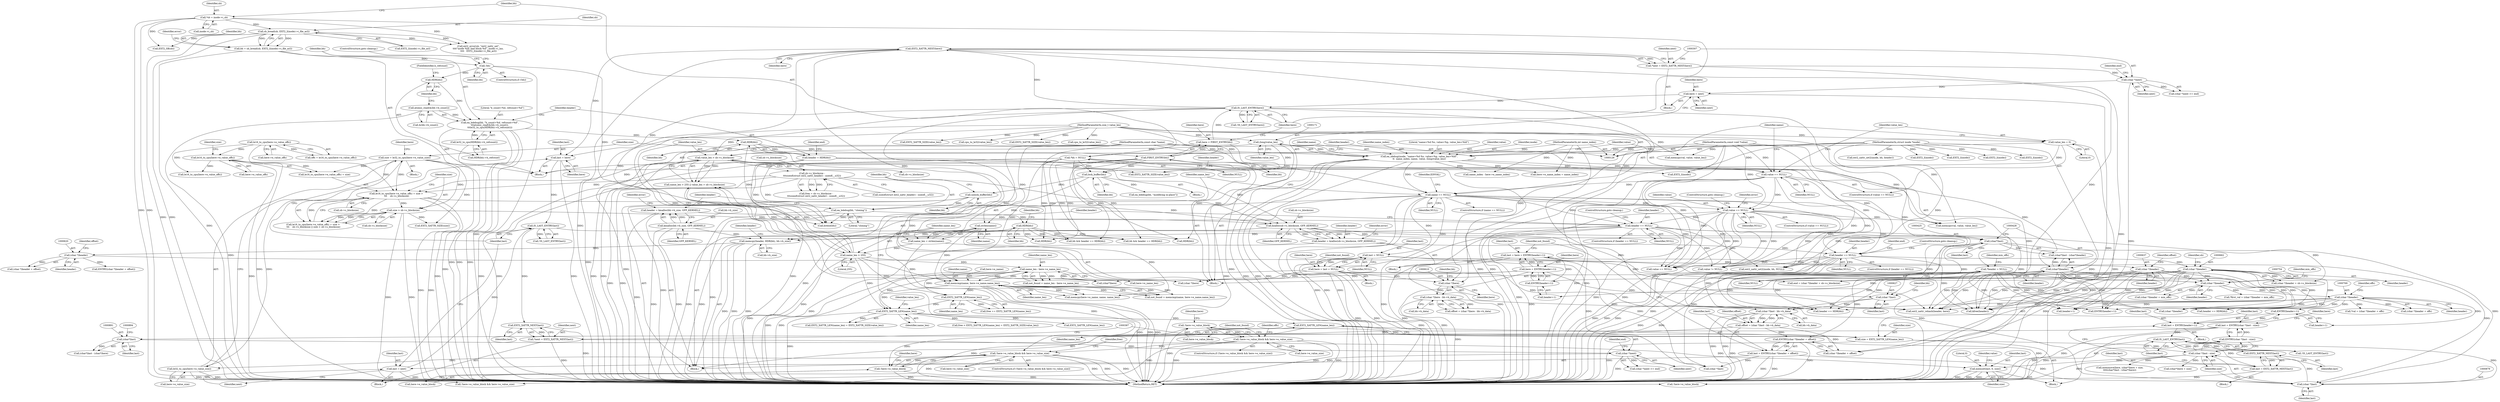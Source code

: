 digraph "0_linux_be0726d33cb8f411945884664924bed3cb8c70ee_10@pointer" {
"1000896" [label="(Call,memset(last, 0, size))"];
"1000890" [label="(Call,(char*)last)"];
"1000874" [label="(Call,last = ENTRY((char *)last - size))"];
"1000876" [label="(Call,ENTRY((char *)last - size))"];
"1000877" [label="(Call,(char *)last - size)"];
"1000878" [label="(Call,(char *)last)"];
"1000683" [label="(Call,last = here = ENTRY(header+1))"];
"1000685" [label="(Call,here = ENTRY(header+1))"];
"1000687" [label="(Call,ENTRY(header+1))"];
"1000661" [label="(Call,(char *)header)"];
"1000654" [label="(Call,header == NULL)"];
"1000642" [label="(Call,header = kzalloc(sb->s_blocksize, GFP_KERNEL))"];
"1000644" [label="(Call,kzalloc(sb->s_blocksize, GFP_KERNEL))"];
"1000436" [label="(Call,sb->s_blocksize -\n\t\t\tsizeof(struct ext2_xattr_header) - sizeof(__u32))"];
"1000196" [label="(Call,value_len > sb->s_blocksize)"];
"1000177" [label="(Call,value_len = 0)"];
"1000131" [label="(MethodParameterIn,size_t value_len)"];
"1000170" [label="(Call,(long)value_len)"];
"1000500" [label="(Call,le16_to_cpu(here->e_value_offs) + size > \n\t\t\t    sb->s_blocksize)"];
"1000502" [label="(Call,le16_to_cpu(here->e_value_offs))"];
"1000324" [label="(Call,le16_to_cpu(here->e_value_offs))"];
"1000492" [label="(Call,size = le32_to_cpu(here->e_value_size))"];
"1000494" [label="(Call,le32_to_cpu(here->e_value_size))"];
"1000482" [label="(Call,!here->e_value_block && here->e_value_size)"];
"1000483" [label="(Call,!here->e_value_block)"];
"1000313" [label="(Call,!here->e_value_block)"];
"1000312" [label="(Call,!here->e_value_block && here->e_value_size)"];
"1000510" [label="(Call,size > sb->s_blocksize)"];
"1000466" [label="(Call,value == NULL)"];
"1000174" [label="(Call,value == NULL)"];
"1000164" [label="(Call,ea_idebug(inode, \"name=%d.%s, value=%p, value_len=%ld\",\n\t\t  name_index, name, value, (long)value_len))"];
"1000127" [label="(MethodParameterIn,struct inode *inode)"];
"1000128" [label="(MethodParameterIn,int name_index)"];
"1000129" [label="(MethodParameterIn,const char *name)"];
"1000130" [label="(MethodParameterIn,const void *value)"];
"1000181" [label="(Call,name == NULL)"];
"1000833" [label="(Call,IS_LAST_ENTRY(last))"];
"1000825" [label="(Call,last = ENTRY(header+1))"];
"1000827" [label="(Call,ENTRY(header+1))"];
"1000768" [label="(Call,(char *)header)"];
"1000753" [label="(Call,(char *)header)"];
"1000636" [label="(Call,(char *)header)"];
"1000619" [label="(Call,(char *)header)"];
"1000593" [label="(Call,memcpy(header, HDR(bh), bh->b_size))"];
"1000589" [label="(Call,header == NULL)"];
"1000577" [label="(Call,header = kmalloc(bh->b_size, GFP_KERNEL))"];
"1000579" [label="(Call,kmalloc(bh->b_size, GFP_KERNEL))"];
"1000595" [label="(Call,HDR(bh))"];
"1000574" [label="(Call,ea_bdebug(bh, \"cloning\"))"];
"1000572" [label="(Call,unlock_buffer(bh))"];
"1000540" [label="(Call,lock_buffer(bh))"];
"1000141" [label="(Call,*bh = NULL)"];
"1000292" [label="(Call,FIRST_ENTRY(bh))"];
"1000247" [label="(Call,HDR(bh))"];
"1000232" [label="(Call,ea_bdebug(bh, \"b_count=%d, refcount=%d\",\n\t\t\tatomic_read(&(bh->b_count)),\n\t\t\tle32_to_cpu(HDR(bh)->h_refcount)))"];
"1000242" [label="(Call,HDR(bh))"];
"1000229" [label="(Call,!bh)"];
"1000216" [label="(Call,bh = sb_bread(sb, EXT2_I(inode)->i_file_acl))"];
"1000218" [label="(Call,sb_bread(sb, EXT2_I(inode)->i_file_acl))"];
"1000135" [label="(Call,*sb = inode->i_sb)"];
"1000235" [label="(Call,atomic_read(&(bh->b_count)))"];
"1000240" [label="(Call,le32_to_cpu(HDR(bh)->h_refcount))"];
"1000145" [label="(Call,*header = NULL)"];
"1000427" [label="(Call,(char*)header)"];
"1000245" [label="(Call,header = HDR(bh))"];
"1000860" [label="(Call,last = EXT2_XATTR_NEXT(last))"];
"1000862" [label="(Call,EXT2_XATTR_NEXT(last))"];
"1000632" [label="(Call,last = ENTRY((char *)header + offset))"];
"1000634" [label="(Call,ENTRY((char *)header + offset))"];
"1000623" [label="(Call,offset = (char *)last - bh->b_data)"];
"1000625" [label="(Call,(char *)last - bh->b_data)"];
"1000626" [label="(Call,(char *)last)"];
"1000424" [label="(Call,(char*)last)"];
"1000376" [label="(Call,IS_LAST_ENTRY(last))"];
"1000415" [label="(Call,last = next)"];
"1000386" [label="(Call,(char *)next)"];
"1000380" [label="(Call,*next = EXT2_XATTR_NEXT(last))"];
"1000382" [label="(Call,EXT2_XATTR_NEXT(last))"];
"1000371" [label="(Call,last = here)"];
"1000302" [label="(Call,EXT2_XATTR_NEXT(here))"];
"1000296" [label="(Call,IS_LAST_ENTRY(here))"];
"1000368" [label="(Call,here = next)"];
"1000306" [label="(Call,(char *)next)"];
"1000300" [label="(Call,*next = EXT2_XATTR_NEXT(here))"];
"1000290" [label="(Call,here = FIRST_ENTRY(bh))"];
"1000447" [label="(Call,last = NULL)"];
"1000608" [label="(Call,(char *)here - bh->b_data)"];
"1000609" [label="(Call,(char *)here)"];
"1000445" [label="(Call,here = last = NULL)"];
"1000870" [label="(Call,size = EXT2_XATTR_LEN(name_len))"];
"1000872" [label="(Call,EXT2_XATTR_LEN(name_len))"];
"1000532" [label="(Call,EXT2_XATTR_LEN(name_len))"];
"1000193" [label="(Call,name_len > 255)"];
"1000187" [label="(Call,name_len = strlen(name))"];
"1000189" [label="(Call,strlen(name))"];
"1000347" [label="(Call,name_len - here->e_name_len)"];
"1000357" [label="(Call,memcmp(name, here->e_name,name_len))"];
"1000522" [label="(Call,EXT2_XATTR_LEN(name_len))"];
"1000142" [label="(Identifier,bh)"];
"1000195" [label="(Literal,255)"];
"1000609" [label="(Call,(char *)here)"];
"1000217" [label="(Identifier,bh)"];
"1000369" [label="(Identifier,here)"];
"1000429" [label="(Identifier,header)"];
"1000835" [label="(Block,)"];
"1000465" [label="(ControlStructure,if (value == NULL))"];
"1000373" [label="(Identifier,here)"];
"1000562" [label="(Call,EXT2_SB(sb))"];
"1000630" [label="(Identifier,bh)"];
"1000521" [label="(Identifier,free)"];
"1000240" [label="(Call,le32_to_cpu(HDR(bh)->h_refcount))"];
"1000219" [label="(Identifier,sb)"];
"1000986" [label="(Call,HDR(bh))"];
"1000290" [label="(Call,here = FIRST_ENTRY(bh))"];
"1001007" [label="(Call,kfree(header))"];
"1000525" [label="(Identifier,error)"];
"1000883" [label="(Identifier,here)"];
"1000386" [label="(Call,(char *)next)"];
"1000992" [label="(Call,ext2_xattr_set2(inode, bh, header))"];
"1000291" [label="(Identifier,here)"];
"1000621" [label="(Identifier,header)"];
"1000613" [label="(Identifier,bh)"];
"1000949" [label="(Call,memcpy(val, value, value_len))"];
"1000532" [label="(Call,EXT2_XATTR_LEN(name_len))"];
"1000154" [label="(Identifier,min_offs)"];
"1000447" [label="(Call,last = NULL)"];
"1000579" [label="(Call,kmalloc(bh->b_size, GFP_KERNEL))"];
"1000624" [label="(Identifier,offset)"];
"1000467" [label="(Identifier,value)"];
"1000860" [label="(Call,last = EXT2_XATTR_NEXT(last))"];
"1000589" [label="(Call,header == NULL)"];
"1000523" [label="(Identifier,name_len)"];
"1000236" [label="(Call,&(bh->b_count))"];
"1000296" [label="(Call,IS_LAST_ENTRY(here))"];
"1000493" [label="(Identifier,size)"];
"1000323" [label="(Identifier,offs)"];
"1000642" [label="(Call,header = kzalloc(sb->s_blocksize, GFP_KERNEL))"];
"1000383" [label="(Identifier,last)"];
"1000358" [label="(Identifier,name)"];
"1000337" [label="(Call,name_index - here->e_name_index)"];
"1000629" [label="(Call,bh->b_data)"];
"1000756" [label="(Identifier,min_offs)"];
"1000370" [label="(Identifier,next)"];
"1000376" [label="(Call,IS_LAST_ENTRY(last))"];
"1000129" [label="(MethodParameterIn,const char *name)"];
"1000659" [label="(Identifier,end)"];
"1000706" [label="(Call,(char *)here)"];
"1000502" [label="(Call,le16_to_cpu(here->e_value_offs))"];
"1000314" [label="(Call,here->e_value_block)"];
"1000168" [label="(Identifier,name)"];
"1000917" [label="(Call,EXT2_XATTR_SIZE(value_len))"];
"1000872" [label="(Call,EXT2_XATTR_LEN(name_len))"];
"1000234" [label="(Literal,\"b_count=%d, refcount=%d\")"];
"1000577" [label="(Call,header = kmalloc(bh->b_size, GFP_KERNEL))"];
"1000325" [label="(Call,here->e_value_offs)"];
"1000503" [label="(Call,here->e_value_offs)"];
"1000233" [label="(Identifier,bh)"];
"1000192" [label="(Call,name_len > 255 || value_len > sb->s_blocksize)"];
"1000241" [label="(Call,HDR(bh)->h_refcount)"];
"1000875" [label="(Identifier,last)"];
"1000957" [label="(Call,header+1)"];
"1000436" [label="(Call,sb->s_blocksize -\n\t\t\tsizeof(struct ext2_xattr_header) - sizeof(__u32))"];
"1000445" [label="(Call,here = last = NULL)"];
"1000665" [label="(Identifier,sb)"];
"1000833" [label="(Call,IS_LAST_ENTRY(last))"];
"1000490" [label="(Block,)"];
"1000282" [label="(Call,EXT2_I(inode))"];
"1000228" [label="(ControlStructure,if (!bh))"];
"1000448" [label="(Identifier,last)"];
"1000245" [label="(Call,header = HDR(bh))"];
"1000982" [label="(Call,bh && header == HDR(bh))"];
"1000216" [label="(Call,bh = sb_bread(sb, EXT2_I(inode)->i_file_acl))"];
"1000686" [label="(Identifier,here)"];
"1000909" [label="(Call,cpu_to_le32(value_len))"];
"1000483" [label="(Call,!here->e_value_block)"];
"1000311" [label="(ControlStructure,if (!here->e_value_block && here->e_value_size))"];
"1000882" [label="(Call,memmove(here, (char*)here + size,\n\t\t\t\t(char*)last - (char*)here))"];
"1000308" [label="(Identifier,next)"];
"1000594" [label="(Identifier,header)"];
"1000608" [label="(Call,(char *)here - bh->b_data)"];
"1000212" [label="(Call,EXT2_I(inode))"];
"1000292" [label="(Call,FIRST_ENTRY(bh))"];
"1000643" [label="(Identifier,header)"];
"1000644" [label="(Call,kzalloc(sb->s_blocksize, GFP_KERNEL))"];
"1000492" [label="(Call,size = le32_to_cpu(here->e_value_size))"];
"1000133" [label="(Block,)"];
"1000511" [label="(Identifier,size)"];
"1000611" [label="(Identifier,here)"];
"1000661" [label="(Call,(char *)header)"];
"1000592" [label="(ControlStructure,goto cleanup;)"];
"1000834" [label="(Identifier,last)"];
"1000499" [label="(Call,le16_to_cpu(here->e_value_offs) + size > \n\t\t\t    sb->s_blocksize || size > sb->s_blocksize)"];
"1000956" [label="(Call,ENTRY(header+1))"];
"1000884" [label="(Call,(char*)here + size)"];
"1000218" [label="(Call,sb_bread(sb, EXT2_I(inode)->i_file_acl))"];
"1000687" [label="(Call,ENTRY(header+1))"];
"1000628" [label="(Identifier,last)"];
"1000535" [label="(Identifier,value_len)"];
"1000602" [label="(Identifier,header)"];
"1000295" [label="(Call,!IS_LAST_ENTRY(here))"];
"1000861" [label="(Identifier,last)"];
"1000482" [label="(Call,!here->e_value_block && here->e_value_size)"];
"1000375" [label="(Call,!IS_LAST_ENTRY(last))"];
"1000481" [label="(ControlStructure,if (!here->e_value_block && here->e_value_size))"];
"1000167" [label="(Identifier,name_index)"];
"1000741" [label="(Call,!here->e_value_block)"];
"1000172" [label="(Identifier,value_len)"];
"1000300" [label="(Call,*next = EXT2_XATTR_NEXT(here))"];
"1000529" [label="(Call,free < EXT2_XATTR_LEN(name_len) + EXT2_XATTR_SIZE(value_len))"];
"1000923" [label="(Call,(char *)header)"];
"1000731" [label="(Call,memcpy(here->e_name, name, name_len))"];
"1000190" [label="(Identifier,name)"];
"1000512" [label="(Call,sb->s_blocksize)"];
"1001012" [label="(Call,EXT2_I(inode))"];
"1000193" [label="(Call,name_len > 255)"];
"1000182" [label="(Identifier,name)"];
"1000832" [label="(Call,!IS_LAST_ENTRY(last))"];
"1000618" [label="(Call,(char *)header + offset)"];
"1000633" [label="(Identifier,last)"];
"1000657" [label="(ControlStructure,goto cleanup;)"];
"1000962" [label="(Call,bh && header == HDR(bh))"];
"1000768" [label="(Call,(char *)header)"];
"1000612" [label="(Call,bh->b_data)"];
"1000225" [label="(Identifier,error)"];
"1000433" [label="(Block,)"];
"1000658" [label="(Call,end = (char *)header + sb->s_blocksize)"];
"1000510" [label="(Call,size > sb->s_blocksize)"];
"1000578" [label="(Identifier,header)"];
"1000641" [label="(Block,)"];
"1000348" [label="(Identifier,name_len)"];
"1000250" [label="(Identifier,end)"];
"1000382" [label="(Call,EXT2_XATTR_NEXT(last))"];
"1000871" [label="(Identifier,size)"];
"1000130" [label="(MethodParameterIn,const void *value)"];
"1000188" [label="(Identifier,name_len)"];
"1000898" [label="(Literal,0)"];
"1000966" [label="(Call,HDR(bh))"];
"1000870" [label="(Call,size = EXT2_XATTR_LEN(name_len))"];
"1000301" [label="(Identifier,next)"];
"1000298" [label="(Block,)"];
"1000748" [label="(Block,)"];
"1000541" [label="(Identifier,bh)"];
"1000825" [label="(Call,last = ENTRY(header+1))"];
"1000145" [label="(Call,*header = NULL)"];
"1000868" [label="(Block,)"];
"1000181" [label="(Call,name == NULL)"];
"1000740" [label="(Call,!here->e_value_block && here->e_value_size)"];
"1000243" [label="(Identifier,bh)"];
"1000997" [label="(Call,brelse(bh))"];
"1000424" [label="(Call,(char*)last)"];
"1000137" [label="(Call,inode->i_sb)"];
"1000752" [label="(Call,(char *)header + min_offs)"];
"1000507" [label="(Call,sb->s_blocksize)"];
"1000703" [label="(Call,(char *)last)"];
"1000645" [label="(Call,sb->s_blocksize)"];
"1000972" [label="(Call,ext2_xattr_set2(inode, bh, NULL))"];
"1000650" [label="(Identifier,error)"];
"1000196" [label="(Call,value_len > sb->s_blocksize)"];
"1000588" [label="(ControlStructure,if (header == NULL))"];
"1000355" [label="(Call,not_found = memcmp(name, here->e_name,name_len))"];
"1000545" [label="(Identifier,header)"];
"1000378" [label="(Block,)"];
"1000313" [label="(Call,!here->e_value_block)"];
"1000684" [label="(Identifier,last)"];
"1000242" [label="(Call,HDR(bh))"];
"1000143" [label="(Identifier,NULL)"];
"1000534" [label="(Call,EXT2_XATTR_SIZE(value_len))"];
"1000540" [label="(Call,lock_buffer(bh))"];
"1000500" [label="(Call,le16_to_cpu(here->e_value_offs) + size > \n\t\t\t    sb->s_blocksize)"];
"1000136" [label="(Identifier,sb)"];
"1000771" [label="(Identifier,offs)"];
"1000862" [label="(Call,EXT2_XATTR_NEXT(last))"];
"1000573" [label="(Identifier,bh)"];
"1000765" [label="(Call,*val = (char *)header + offs)"];
"1000440" [label="(Call,sizeof(struct ext2_xattr_header) - sizeof(__u32))"];
"1000345" [label="(Call,not_found = name_len - here->e_name_len)"];
"1000767" [label="(Call,(char *)header + offs)"];
"1000293" [label="(Identifier,bh)"];
"1000656" [label="(Identifier,NULL)"];
"1000625" [label="(Call,(char *)last - bh->b_data)"];
"1000357" [label="(Call,memcmp(name, here->e_name,name_len))"];
"1000663" [label="(Identifier,header)"];
"1000770" [label="(Identifier,header)"];
"1000557" [label="(Call,ea_bdebug(bh, \"modifying in-place\"))"];
"1000186" [label="(Identifier,EINVAL)"];
"1000572" [label="(Call,unlock_buffer(bh))"];
"1000207" [label="(Call,EXT2_I(inode))"];
"1000632" [label="(Call,last = ENTRY((char *)header + offset))"];
"1000147" [label="(Identifier,NULL)"];
"1000964" [label="(Call,header == HDR(bh))"];
"1000660" [label="(Call,(char *)header + sb->s_blocksize)"];
"1000423" [label="(Call,(char*)last - (char*)header)"];
"1000800" [label="(Call,memcpy(val, value, value_len))"];
"1000368" [label="(Call,here = next)"];
"1000501" [label="(Call,le16_to_cpu(here->e_value_offs) + size)"];
"1000176" [label="(Identifier,NULL)"];
"1000617" [label="(Call,ENTRY((char *)header + offset))"];
"1000902" [label="(Identifier,value)"];
"1000466" [label="(Call,value == NULL)"];
"1000655" [label="(Identifier,header)"];
"1000187" [label="(Call,name_len = strlen(name))"];
"1000697" [label="(Call,EXT2_XATTR_LEN(name_len))"];
"1000635" [label="(Call,(char *)header + offset)"];
"1000889" [label="(Call,(char*)last - (char*)here)"];
"1000232" [label="(Call,ea_bdebug(bh, \"b_count=%d, refcount=%d\",\n\t\t\tatomic_read(&(bh->b_count)),\n\t\t\tle32_to_cpu(HDR(bh)->h_refcount)))"];
"1000880" [label="(Identifier,last)"];
"1000221" [label="(Call,EXT2_I(inode))"];
"1000597" [label="(Call,bh->b_size)"];
"1000606" [label="(Call,offset = (char *)here - bh->b_data)"];
"1000755" [label="(Identifier,header)"];
"1000359" [label="(Call,here->e_name)"];
"1000978" [label="(Call,ext2_xattr_rehash(header, here))"];
"1000585" [label="(Identifier,error)"];
"1000753" [label="(Call,(char *)header)"];
"1000372" [label="(Identifier,last)"];
"1000274" [label="(Call,ext2_error(sb, \"ext2_xattr_set\",\n\t\t\t\t\"inode %ld: bad block %d\", inode->i_ino, \n\t\t\t\t   EXT2_I(inode)->i_file_acl))"];
"1000721" [label="(Call,here->e_name_index = name_index)"];
"1000533" [label="(Identifier,name_len)"];
"1000446" [label="(Identifier,here)"];
"1000322" [label="(Call,offs = le16_to_cpu(here->e_value_offs))"];
"1000170" [label="(Call,(long)value_len)"];
"1000750" [label="(Call,*first_val = (char *)header + min_offs)"];
"1000235" [label="(Call,atomic_read(&(bh->b_count)))"];
"1000127" [label="(MethodParameterIn,struct inode *inode)"];
"1000634" [label="(Call,ENTRY((char *)header + offset))"];
"1000215" [label="(Block,)"];
"1000198" [label="(Call,sb->s_blocksize)"];
"1000876" [label="(Call,ENTRY((char *)last - size))"];
"1000231" [label="(ControlStructure,goto cleanup;)"];
"1000495" [label="(Call,here->e_value_size)"];
"1000639" [label="(Identifier,offset)"];
"1000230" [label="(Identifier,bh)"];
"1000653" [label="(ControlStructure,if (header == NULL))"];
"1000623" [label="(Call,offset = (char *)last - bh->b_data)"];
"1000347" [label="(Call,name_len - here->e_name_len)"];
"1000468" [label="(Identifier,NULL)"];
"1000469" [label="(ControlStructure,goto cleanup;)"];
"1000297" [label="(Identifier,here)"];
"1000349" [label="(Call,here->e_name_len)"];
"1000683" [label="(Call,last = here = ENTRY(header+1))"];
"1000598" [label="(Identifier,bh)"];
"1000531" [label="(Call,EXT2_XATTR_LEN(name_len) + EXT2_XATTR_SIZE(value_len))"];
"1000135" [label="(Call,*sb = inode->i_sb)"];
"1000220" [label="(Call,EXT2_I(inode)->i_file_acl)"];
"1001003" [label="(Call,header == HDR(bh))"];
"1000189" [label="(Call,strlen(name))"];
"1000175" [label="(Identifier,value)"];
"1000504" [label="(Identifier,here)"];
"1000179" [label="(Literal,0)"];
"1000166" [label="(Literal,\"name=%d.%s, value=%p, value_len=%ld\")"];
"1000685" [label="(Call,here = ENTRY(header+1))"];
"1000654" [label="(Call,header == NULL)"];
"1000178" [label="(Identifier,value_len)"];
"1000885" [label="(Call,(char*)here)"];
"1000591" [label="(Identifier,NULL)"];
"1000596" [label="(Identifier,bh)"];
"1000487" [label="(Call,here->e_value_size)"];
"1000141" [label="(Call,*bh = NULL)"];
"1000303" [label="(Identifier,here)"];
"1000247" [label="(Call,HDR(bh))"];
"1000484" [label="(Call,here->e_value_block)"];
"1000576" [label="(Literal,\"cloning\")"];
"1000626" [label="(Call,(char *)last)"];
"1000897" [label="(Identifier,last)"];
"1000570" [label="(Block,)"];
"1000878" [label="(Call,(char *)last)"];
"1000169" [label="(Identifier,value)"];
"1000873" [label="(Identifier,name_len)"];
"1000593" [label="(Call,memcpy(header, HDR(bh), bh->b_size))"];
"1000317" [label="(Call,here->e_value_size)"];
"1000377" [label="(Identifier,last)"];
"1000595" [label="(Call,HDR(bh))"];
"1000877" [label="(Call,(char *)last - size)"];
"1000177" [label="(Call,value_len = 0)"];
"1000131" [label="(MethodParameterIn,size_t value_len)"];
"1000305" [label="(Call,(char *)next >= end)"];
"1000248" [label="(Identifier,bh)"];
"1000385" [label="(Call,(char *)next >= end)"];
"1000488" [label="(Identifier,here)"];
"1000539" [label="(Block,)"];
"1000865" [label="(Call,value == NULL)"];
"1000371" [label="(Call,last = here)"];
"1000336" [label="(Identifier,not_found)"];
"1000783" [label="(Call,EXT2_XATTR_SIZE(value_len))"];
"1000451" [label="(Identifier,not_found)"];
"1000622" [label="(Identifier,offset)"];
"1000437" [label="(Call,sb->s_blocksize)"];
"1000590" [label="(Identifier,header)"];
"1000494" [label="(Call,le32_to_cpu(here->e_value_size))"];
"1000164" [label="(Call,ea_idebug(inode, \"name=%d.%s, value=%p, value_len=%ld\",\n\t\t  name_index, name, value, (long)value_len))"];
"1000619" [label="(Call,(char *)header)"];
"1000881" [label="(Identifier,size)"];
"1000165" [label="(Identifier,inode)"];
"1000827" [label="(Call,ENTRY(header+1))"];
"1000146" [label="(Identifier,header)"];
"1000826" [label="(Identifier,last)"];
"1000896" [label="(Call,memset(last, 0, size))"];
"1000863" [label="(Identifier,last)"];
"1000194" [label="(Identifier,name_len)"];
"1000692" [label="(Identifier,not_found)"];
"1000901" [label="(Call,value != NULL)"];
"1000417" [label="(Identifier,next)"];
"1000415" [label="(Call,last = next)"];
"1000688" [label="(Call,header+1)"];
"1000197" [label="(Identifier,value_len)"];
"1000128" [label="(MethodParameterIn,int name_index)"];
"1000306" [label="(Call,(char *)next)"];
"1001017" [label="(MethodReturn,RET)"];
"1000416" [label="(Identifier,last)"];
"1000362" [label="(Identifier,name_len)"];
"1000506" [label="(Identifier,size)"];
"1000520" [label="(Call,free += EXT2_XATTR_LEN(name_len))"];
"1000518" [label="(Call,EXT2_XATTR_SIZE(size))"];
"1000389" [label="(Identifier,end)"];
"1000583" [label="(Identifier,GFP_KERNEL)"];
"1000892" [label="(Identifier,last)"];
"1000427" [label="(Call,(char*)header)"];
"1000575" [label="(Identifier,bh)"];
"1000636" [label="(Call,(char *)header)"];
"1000180" [label="(ControlStructure,if (name == NULL))"];
"1000244" [label="(FieldIdentifier,h_refcount)"];
"1000449" [label="(Identifier,NULL)"];
"1000173" [label="(ControlStructure,if (value == NULL))"];
"1000890" [label="(Call,(char*)last)"];
"1000381" [label="(Identifier,next)"];
"1000580" [label="(Call,bh->b_size)"];
"1000574" [label="(Call,ea_bdebug(bh, \"cloning\"))"];
"1000828" [label="(Call,header+1)"];
"1000312" [label="(Call,!here->e_value_block && here->e_value_size)"];
"1000434" [label="(Call,free = sb->s_blocksize -\n\t\t\tsizeof(struct ext2_xattr_header) - sizeof(__u32))"];
"1000246" [label="(Identifier,header)"];
"1000309" [label="(Identifier,end)"];
"1000380" [label="(Call,*next = EXT2_XATTR_NEXT(last))"];
"1000318" [label="(Identifier,here)"];
"1000638" [label="(Identifier,header)"];
"1000229" [label="(Call,!bh)"];
"1000426" [label="(Identifier,last)"];
"1000302" [label="(Call,EXT2_XATTR_NEXT(here))"];
"1000874" [label="(Call,last = ENTRY((char *)last - size))"];
"1000174" [label="(Call,value == NULL)"];
"1000522" [label="(Call,EXT2_XATTR_LEN(name_len))"];
"1000324" [label="(Call,le16_to_cpu(here->e_value_offs))"];
"1000388" [label="(Identifier,next)"];
"1000790" [label="(Call,cpu_to_le32(value_len))"];
"1000760" [label="(Call,le16_to_cpu(here->e_value_offs))"];
"1000648" [label="(Identifier,GFP_KERNEL)"];
"1000899" [label="(Identifier,size)"];
"1000183" [label="(Identifier,NULL)"];
"1000896" -> "1000868"  [label="AST: "];
"1000896" -> "1000899"  [label="CFG: "];
"1000897" -> "1000896"  [label="AST: "];
"1000898" -> "1000896"  [label="AST: "];
"1000899" -> "1000896"  [label="AST: "];
"1000902" -> "1000896"  [label="CFG: "];
"1000896" -> "1001017"  [label="DDG: "];
"1000896" -> "1001017"  [label="DDG: "];
"1000896" -> "1001017"  [label="DDG: "];
"1000890" -> "1000896"  [label="DDG: "];
"1000877" -> "1000896"  [label="DDG: "];
"1000890" -> "1000889"  [label="AST: "];
"1000890" -> "1000892"  [label="CFG: "];
"1000891" -> "1000890"  [label="AST: "];
"1000892" -> "1000890"  [label="AST: "];
"1000894" -> "1000890"  [label="CFG: "];
"1000890" -> "1000889"  [label="DDG: "];
"1000874" -> "1000890"  [label="DDG: "];
"1000874" -> "1000868"  [label="AST: "];
"1000874" -> "1000876"  [label="CFG: "];
"1000875" -> "1000874"  [label="AST: "];
"1000876" -> "1000874"  [label="AST: "];
"1000883" -> "1000874"  [label="CFG: "];
"1000874" -> "1001017"  [label="DDG: "];
"1000876" -> "1000874"  [label="DDG: "];
"1000876" -> "1000877"  [label="CFG: "];
"1000877" -> "1000876"  [label="AST: "];
"1000876" -> "1001017"  [label="DDG: "];
"1000877" -> "1000876"  [label="DDG: "];
"1000877" -> "1000876"  [label="DDG: "];
"1000877" -> "1000881"  [label="CFG: "];
"1000878" -> "1000877"  [label="AST: "];
"1000881" -> "1000877"  [label="AST: "];
"1000877" -> "1001017"  [label="DDG: "];
"1000878" -> "1000877"  [label="DDG: "];
"1000870" -> "1000877"  [label="DDG: "];
"1000877" -> "1000882"  [label="DDG: "];
"1000877" -> "1000884"  [label="DDG: "];
"1000878" -> "1000880"  [label="CFG: "];
"1000879" -> "1000878"  [label="AST: "];
"1000880" -> "1000878"  [label="AST: "];
"1000881" -> "1000878"  [label="CFG: "];
"1000683" -> "1000878"  [label="DDG: "];
"1000833" -> "1000878"  [label="DDG: "];
"1000632" -> "1000878"  [label="DDG: "];
"1000424" -> "1000878"  [label="DDG: "];
"1000447" -> "1000878"  [label="DDG: "];
"1000683" -> "1000641"  [label="AST: "];
"1000683" -> "1000685"  [label="CFG: "];
"1000684" -> "1000683"  [label="AST: "];
"1000685" -> "1000683"  [label="AST: "];
"1000692" -> "1000683"  [label="CFG: "];
"1000683" -> "1001017"  [label="DDG: "];
"1000685" -> "1000683"  [label="DDG: "];
"1000687" -> "1000683"  [label="DDG: "];
"1000683" -> "1000703"  [label="DDG: "];
"1000685" -> "1000687"  [label="CFG: "];
"1000686" -> "1000685"  [label="AST: "];
"1000687" -> "1000685"  [label="AST: "];
"1000685" -> "1001017"  [label="DDG: "];
"1000687" -> "1000685"  [label="DDG: "];
"1000685" -> "1000706"  [label="DDG: "];
"1000685" -> "1000885"  [label="DDG: "];
"1000685" -> "1000978"  [label="DDG: "];
"1000687" -> "1000688"  [label="CFG: "];
"1000688" -> "1000687"  [label="AST: "];
"1000661" -> "1000687"  [label="DDG: "];
"1000661" -> "1000660"  [label="AST: "];
"1000661" -> "1000663"  [label="CFG: "];
"1000662" -> "1000661"  [label="AST: "];
"1000663" -> "1000661"  [label="AST: "];
"1000665" -> "1000661"  [label="CFG: "];
"1000661" -> "1000658"  [label="DDG: "];
"1000661" -> "1000660"  [label="DDG: "];
"1000654" -> "1000661"  [label="DDG: "];
"1000661" -> "1000688"  [label="DDG: "];
"1000661" -> "1000753"  [label="DDG: "];
"1000661" -> "1000923"  [label="DDG: "];
"1000661" -> "1000956"  [label="DDG: "];
"1000661" -> "1000957"  [label="DDG: "];
"1000661" -> "1000964"  [label="DDG: "];
"1000661" -> "1000978"  [label="DDG: "];
"1000661" -> "1001003"  [label="DDG: "];
"1000661" -> "1001007"  [label="DDG: "];
"1000654" -> "1000653"  [label="AST: "];
"1000654" -> "1000656"  [label="CFG: "];
"1000655" -> "1000654"  [label="AST: "];
"1000656" -> "1000654"  [label="AST: "];
"1000657" -> "1000654"  [label="CFG: "];
"1000659" -> "1000654"  [label="CFG: "];
"1000654" -> "1001017"  [label="DDG: "];
"1000654" -> "1001017"  [label="DDG: "];
"1000654" -> "1001017"  [label="DDG: "];
"1000642" -> "1000654"  [label="DDG: "];
"1000466" -> "1000654"  [label="DDG: "];
"1000181" -> "1000654"  [label="DDG: "];
"1000654" -> "1000865"  [label="DDG: "];
"1000654" -> "1000901"  [label="DDG: "];
"1000654" -> "1000972"  [label="DDG: "];
"1000654" -> "1001003"  [label="DDG: "];
"1000654" -> "1001007"  [label="DDG: "];
"1000642" -> "1000641"  [label="AST: "];
"1000642" -> "1000644"  [label="CFG: "];
"1000643" -> "1000642"  [label="AST: "];
"1000644" -> "1000642"  [label="AST: "];
"1000650" -> "1000642"  [label="CFG: "];
"1000642" -> "1001017"  [label="DDG: "];
"1000644" -> "1000642"  [label="DDG: "];
"1000644" -> "1000642"  [label="DDG: "];
"1000644" -> "1000648"  [label="CFG: "];
"1000645" -> "1000644"  [label="AST: "];
"1000648" -> "1000644"  [label="AST: "];
"1000644" -> "1001017"  [label="DDG: "];
"1000644" -> "1001017"  [label="DDG: "];
"1000436" -> "1000644"  [label="DDG: "];
"1000500" -> "1000644"  [label="DDG: "];
"1000510" -> "1000644"  [label="DDG: "];
"1000196" -> "1000644"  [label="DDG: "];
"1000644" -> "1000658"  [label="DDG: "];
"1000644" -> "1000660"  [label="DDG: "];
"1000436" -> "1000434"  [label="AST: "];
"1000436" -> "1000440"  [label="CFG: "];
"1000437" -> "1000436"  [label="AST: "];
"1000440" -> "1000436"  [label="AST: "];
"1000434" -> "1000436"  [label="CFG: "];
"1000436" -> "1001017"  [label="DDG: "];
"1000436" -> "1001017"  [label="DDG: "];
"1000436" -> "1000434"  [label="DDG: "];
"1000436" -> "1000434"  [label="DDG: "];
"1000196" -> "1000436"  [label="DDG: "];
"1000436" -> "1000500"  [label="DDG: "];
"1000196" -> "1000192"  [label="AST: "];
"1000196" -> "1000198"  [label="CFG: "];
"1000197" -> "1000196"  [label="AST: "];
"1000198" -> "1000196"  [label="AST: "];
"1000192" -> "1000196"  [label="CFG: "];
"1000196" -> "1001017"  [label="DDG: "];
"1000196" -> "1001017"  [label="DDG: "];
"1000196" -> "1000192"  [label="DDG: "];
"1000196" -> "1000192"  [label="DDG: "];
"1000177" -> "1000196"  [label="DDG: "];
"1000170" -> "1000196"  [label="DDG: "];
"1000131" -> "1000196"  [label="DDG: "];
"1000196" -> "1000500"  [label="DDG: "];
"1000196" -> "1000534"  [label="DDG: "];
"1000177" -> "1000173"  [label="AST: "];
"1000177" -> "1000179"  [label="CFG: "];
"1000178" -> "1000177"  [label="AST: "];
"1000179" -> "1000177"  [label="AST: "];
"1000182" -> "1000177"  [label="CFG: "];
"1000177" -> "1001017"  [label="DDG: "];
"1000131" -> "1000177"  [label="DDG: "];
"1000177" -> "1000534"  [label="DDG: "];
"1000131" -> "1000126"  [label="AST: "];
"1000131" -> "1001017"  [label="DDG: "];
"1000131" -> "1000170"  [label="DDG: "];
"1000131" -> "1000534"  [label="DDG: "];
"1000131" -> "1000783"  [label="DDG: "];
"1000131" -> "1000790"  [label="DDG: "];
"1000131" -> "1000800"  [label="DDG: "];
"1000131" -> "1000909"  [label="DDG: "];
"1000131" -> "1000917"  [label="DDG: "];
"1000131" -> "1000949"  [label="DDG: "];
"1000170" -> "1000164"  [label="AST: "];
"1000170" -> "1000172"  [label="CFG: "];
"1000171" -> "1000170"  [label="AST: "];
"1000172" -> "1000170"  [label="AST: "];
"1000164" -> "1000170"  [label="CFG: "];
"1000170" -> "1001017"  [label="DDG: "];
"1000170" -> "1000164"  [label="DDG: "];
"1000170" -> "1000534"  [label="DDG: "];
"1000500" -> "1000499"  [label="AST: "];
"1000500" -> "1000507"  [label="CFG: "];
"1000501" -> "1000500"  [label="AST: "];
"1000507" -> "1000500"  [label="AST: "];
"1000511" -> "1000500"  [label="CFG: "];
"1000499" -> "1000500"  [label="CFG: "];
"1000500" -> "1001017"  [label="DDG: "];
"1000500" -> "1001017"  [label="DDG: "];
"1000500" -> "1000499"  [label="DDG: "];
"1000500" -> "1000499"  [label="DDG: "];
"1000502" -> "1000500"  [label="DDG: "];
"1000492" -> "1000500"  [label="DDG: "];
"1000500" -> "1000510"  [label="DDG: "];
"1000502" -> "1000501"  [label="AST: "];
"1000502" -> "1000503"  [label="CFG: "];
"1000503" -> "1000502"  [label="AST: "];
"1000506" -> "1000502"  [label="CFG: "];
"1000502" -> "1001017"  [label="DDG: "];
"1000502" -> "1000501"  [label="DDG: "];
"1000324" -> "1000502"  [label="DDG: "];
"1000502" -> "1000760"  [label="DDG: "];
"1000324" -> "1000322"  [label="AST: "];
"1000324" -> "1000325"  [label="CFG: "];
"1000325" -> "1000324"  [label="AST: "];
"1000322" -> "1000324"  [label="CFG: "];
"1000324" -> "1001017"  [label="DDG: "];
"1000324" -> "1000322"  [label="DDG: "];
"1000324" -> "1000760"  [label="DDG: "];
"1000492" -> "1000490"  [label="AST: "];
"1000492" -> "1000494"  [label="CFG: "];
"1000493" -> "1000492"  [label="AST: "];
"1000494" -> "1000492"  [label="AST: "];
"1000504" -> "1000492"  [label="CFG: "];
"1000492" -> "1001017"  [label="DDG: "];
"1000494" -> "1000492"  [label="DDG: "];
"1000492" -> "1000501"  [label="DDG: "];
"1000492" -> "1000510"  [label="DDG: "];
"1000492" -> "1000518"  [label="DDG: "];
"1000494" -> "1000495"  [label="CFG: "];
"1000495" -> "1000494"  [label="AST: "];
"1000494" -> "1001017"  [label="DDG: "];
"1000482" -> "1000494"  [label="DDG: "];
"1000494" -> "1000740"  [label="DDG: "];
"1000482" -> "1000481"  [label="AST: "];
"1000482" -> "1000483"  [label="CFG: "];
"1000482" -> "1000487"  [label="CFG: "];
"1000483" -> "1000482"  [label="AST: "];
"1000487" -> "1000482"  [label="AST: "];
"1000493" -> "1000482"  [label="CFG: "];
"1000521" -> "1000482"  [label="CFG: "];
"1000482" -> "1001017"  [label="DDG: "];
"1000482" -> "1001017"  [label="DDG: "];
"1000482" -> "1001017"  [label="DDG: "];
"1000483" -> "1000482"  [label="DDG: "];
"1000312" -> "1000482"  [label="DDG: "];
"1000482" -> "1000740"  [label="DDG: "];
"1000483" -> "1000484"  [label="CFG: "];
"1000484" -> "1000483"  [label="AST: "];
"1000488" -> "1000483"  [label="CFG: "];
"1000483" -> "1001017"  [label="DDG: "];
"1000313" -> "1000483"  [label="DDG: "];
"1000483" -> "1000741"  [label="DDG: "];
"1000313" -> "1000312"  [label="AST: "];
"1000313" -> "1000314"  [label="CFG: "];
"1000314" -> "1000313"  [label="AST: "];
"1000318" -> "1000313"  [label="CFG: "];
"1000312" -> "1000313"  [label="CFG: "];
"1000313" -> "1001017"  [label="DDG: "];
"1000313" -> "1000312"  [label="DDG: "];
"1000313" -> "1000741"  [label="DDG: "];
"1000312" -> "1000311"  [label="AST: "];
"1000312" -> "1000317"  [label="CFG: "];
"1000317" -> "1000312"  [label="AST: "];
"1000323" -> "1000312"  [label="CFG: "];
"1000336" -> "1000312"  [label="CFG: "];
"1000312" -> "1001017"  [label="DDG: "];
"1000312" -> "1001017"  [label="DDG: "];
"1000312" -> "1001017"  [label="DDG: "];
"1000312" -> "1000740"  [label="DDG: "];
"1000510" -> "1000499"  [label="AST: "];
"1000510" -> "1000512"  [label="CFG: "];
"1000511" -> "1000510"  [label="AST: "];
"1000512" -> "1000510"  [label="AST: "];
"1000499" -> "1000510"  [label="CFG: "];
"1000510" -> "1001017"  [label="DDG: "];
"1000510" -> "1001017"  [label="DDG: "];
"1000510" -> "1000499"  [label="DDG: "];
"1000510" -> "1000499"  [label="DDG: "];
"1000510" -> "1000518"  [label="DDG: "];
"1000466" -> "1000465"  [label="AST: "];
"1000466" -> "1000468"  [label="CFG: "];
"1000467" -> "1000466"  [label="AST: "];
"1000468" -> "1000466"  [label="AST: "];
"1000469" -> "1000466"  [label="CFG: "];
"1000525" -> "1000466"  [label="CFG: "];
"1000466" -> "1001017"  [label="DDG: "];
"1000466" -> "1001017"  [label="DDG: "];
"1000466" -> "1001017"  [label="DDG: "];
"1000174" -> "1000466"  [label="DDG: "];
"1000130" -> "1000466"  [label="DDG: "];
"1000181" -> "1000466"  [label="DDG: "];
"1000466" -> "1000589"  [label="DDG: "];
"1000466" -> "1000800"  [label="DDG: "];
"1000466" -> "1000865"  [label="DDG: "];
"1000466" -> "1000865"  [label="DDG: "];
"1000466" -> "1000901"  [label="DDG: "];
"1000466" -> "1000901"  [label="DDG: "];
"1000466" -> "1000972"  [label="DDG: "];
"1000174" -> "1000173"  [label="AST: "];
"1000174" -> "1000176"  [label="CFG: "];
"1000175" -> "1000174"  [label="AST: "];
"1000176" -> "1000174"  [label="AST: "];
"1000178" -> "1000174"  [label="CFG: "];
"1000182" -> "1000174"  [label="CFG: "];
"1000174" -> "1001017"  [label="DDG: "];
"1000174" -> "1001017"  [label="DDG: "];
"1000164" -> "1000174"  [label="DDG: "];
"1000130" -> "1000174"  [label="DDG: "];
"1000174" -> "1000181"  [label="DDG: "];
"1000174" -> "1000800"  [label="DDG: "];
"1000174" -> "1000865"  [label="DDG: "];
"1000174" -> "1000901"  [label="DDG: "];
"1000164" -> "1000133"  [label="AST: "];
"1000165" -> "1000164"  [label="AST: "];
"1000166" -> "1000164"  [label="AST: "];
"1000167" -> "1000164"  [label="AST: "];
"1000168" -> "1000164"  [label="AST: "];
"1000169" -> "1000164"  [label="AST: "];
"1000175" -> "1000164"  [label="CFG: "];
"1000164" -> "1001017"  [label="DDG: "];
"1000164" -> "1001017"  [label="DDG: "];
"1000164" -> "1001017"  [label="DDG: "];
"1000164" -> "1001017"  [label="DDG: "];
"1000127" -> "1000164"  [label="DDG: "];
"1000128" -> "1000164"  [label="DDG: "];
"1000129" -> "1000164"  [label="DDG: "];
"1000130" -> "1000164"  [label="DDG: "];
"1000164" -> "1000181"  [label="DDG: "];
"1000164" -> "1000207"  [label="DDG: "];
"1000164" -> "1000337"  [label="DDG: "];
"1000164" -> "1000721"  [label="DDG: "];
"1000127" -> "1000126"  [label="AST: "];
"1000127" -> "1001017"  [label="DDG: "];
"1000127" -> "1000207"  [label="DDG: "];
"1000127" -> "1000212"  [label="DDG: "];
"1000127" -> "1000221"  [label="DDG: "];
"1000127" -> "1000282"  [label="DDG: "];
"1000127" -> "1000972"  [label="DDG: "];
"1000127" -> "1000992"  [label="DDG: "];
"1000127" -> "1001012"  [label="DDG: "];
"1000128" -> "1000126"  [label="AST: "];
"1000128" -> "1001017"  [label="DDG: "];
"1000128" -> "1000337"  [label="DDG: "];
"1000128" -> "1000721"  [label="DDG: "];
"1000129" -> "1000126"  [label="AST: "];
"1000129" -> "1001017"  [label="DDG: "];
"1000129" -> "1000181"  [label="DDG: "];
"1000129" -> "1000189"  [label="DDG: "];
"1000129" -> "1000357"  [label="DDG: "];
"1000129" -> "1000731"  [label="DDG: "];
"1000130" -> "1000126"  [label="AST: "];
"1000130" -> "1001017"  [label="DDG: "];
"1000130" -> "1000800"  [label="DDG: "];
"1000130" -> "1000865"  [label="DDG: "];
"1000130" -> "1000901"  [label="DDG: "];
"1000130" -> "1000949"  [label="DDG: "];
"1000181" -> "1000180"  [label="AST: "];
"1000181" -> "1000183"  [label="CFG: "];
"1000182" -> "1000181"  [label="AST: "];
"1000183" -> "1000181"  [label="AST: "];
"1000186" -> "1000181"  [label="CFG: "];
"1000188" -> "1000181"  [label="CFG: "];
"1000181" -> "1001017"  [label="DDG: "];
"1000181" -> "1001017"  [label="DDG: "];
"1000181" -> "1001017"  [label="DDG: "];
"1000181" -> "1000189"  [label="DDG: "];
"1000181" -> "1000445"  [label="DDG: "];
"1000181" -> "1000447"  [label="DDG: "];
"1000181" -> "1000589"  [label="DDG: "];
"1000181" -> "1000865"  [label="DDG: "];
"1000181" -> "1000901"  [label="DDG: "];
"1000181" -> "1000972"  [label="DDG: "];
"1000833" -> "1000832"  [label="AST: "];
"1000833" -> "1000834"  [label="CFG: "];
"1000834" -> "1000833"  [label="AST: "];
"1000832" -> "1000833"  [label="CFG: "];
"1000833" -> "1001017"  [label="DDG: "];
"1000833" -> "1000832"  [label="DDG: "];
"1000825" -> "1000833"  [label="DDG: "];
"1000860" -> "1000833"  [label="DDG: "];
"1000833" -> "1000862"  [label="DDG: "];
"1000825" -> "1000748"  [label="AST: "];
"1000825" -> "1000827"  [label="CFG: "];
"1000826" -> "1000825"  [label="AST: "];
"1000827" -> "1000825"  [label="AST: "];
"1000834" -> "1000825"  [label="CFG: "];
"1000827" -> "1000825"  [label="DDG: "];
"1000827" -> "1000828"  [label="CFG: "];
"1000828" -> "1000827"  [label="AST: "];
"1000768" -> "1000827"  [label="DDG: "];
"1000768" -> "1000767"  [label="AST: "];
"1000768" -> "1000770"  [label="CFG: "];
"1000769" -> "1000768"  [label="AST: "];
"1000770" -> "1000768"  [label="AST: "];
"1000771" -> "1000768"  [label="CFG: "];
"1000768" -> "1000765"  [label="DDG: "];
"1000768" -> "1000767"  [label="DDG: "];
"1000753" -> "1000768"  [label="DDG: "];
"1000768" -> "1000828"  [label="DDG: "];
"1000768" -> "1000923"  [label="DDG: "];
"1000768" -> "1000956"  [label="DDG: "];
"1000768" -> "1000957"  [label="DDG: "];
"1000768" -> "1000964"  [label="DDG: "];
"1000768" -> "1000978"  [label="DDG: "];
"1000768" -> "1001003"  [label="DDG: "];
"1000768" -> "1001007"  [label="DDG: "];
"1000753" -> "1000752"  [label="AST: "];
"1000753" -> "1000755"  [label="CFG: "];
"1000754" -> "1000753"  [label="AST: "];
"1000755" -> "1000753"  [label="AST: "];
"1000756" -> "1000753"  [label="CFG: "];
"1000753" -> "1000750"  [label="DDG: "];
"1000753" -> "1000752"  [label="DDG: "];
"1000636" -> "1000753"  [label="DDG: "];
"1000145" -> "1000753"  [label="DDG: "];
"1000427" -> "1000753"  [label="DDG: "];
"1000636" -> "1000635"  [label="AST: "];
"1000636" -> "1000638"  [label="CFG: "];
"1000637" -> "1000636"  [label="AST: "];
"1000638" -> "1000636"  [label="AST: "];
"1000639" -> "1000636"  [label="CFG: "];
"1000636" -> "1000634"  [label="DDG: "];
"1000636" -> "1000635"  [label="DDG: "];
"1000619" -> "1000636"  [label="DDG: "];
"1000636" -> "1000923"  [label="DDG: "];
"1000636" -> "1000956"  [label="DDG: "];
"1000636" -> "1000957"  [label="DDG: "];
"1000636" -> "1000964"  [label="DDG: "];
"1000636" -> "1000978"  [label="DDG: "];
"1000636" -> "1001003"  [label="DDG: "];
"1000636" -> "1001007"  [label="DDG: "];
"1000619" -> "1000618"  [label="AST: "];
"1000619" -> "1000621"  [label="CFG: "];
"1000620" -> "1000619"  [label="AST: "];
"1000621" -> "1000619"  [label="AST: "];
"1000622" -> "1000619"  [label="CFG: "];
"1000619" -> "1000617"  [label="DDG: "];
"1000619" -> "1000618"  [label="DDG: "];
"1000593" -> "1000619"  [label="DDG: "];
"1000593" -> "1000570"  [label="AST: "];
"1000593" -> "1000597"  [label="CFG: "];
"1000594" -> "1000593"  [label="AST: "];
"1000595" -> "1000593"  [label="AST: "];
"1000597" -> "1000593"  [label="AST: "];
"1000602" -> "1000593"  [label="CFG: "];
"1000593" -> "1001017"  [label="DDG: "];
"1000593" -> "1001017"  [label="DDG: "];
"1000593" -> "1001017"  [label="DDG: "];
"1000589" -> "1000593"  [label="DDG: "];
"1000595" -> "1000593"  [label="DDG: "];
"1000579" -> "1000593"  [label="DDG: "];
"1000589" -> "1000588"  [label="AST: "];
"1000589" -> "1000591"  [label="CFG: "];
"1000590" -> "1000589"  [label="AST: "];
"1000591" -> "1000589"  [label="AST: "];
"1000592" -> "1000589"  [label="CFG: "];
"1000594" -> "1000589"  [label="CFG: "];
"1000589" -> "1001017"  [label="DDG: "];
"1000589" -> "1001017"  [label="DDG: "];
"1000589" -> "1001017"  [label="DDG: "];
"1000577" -> "1000589"  [label="DDG: "];
"1000589" -> "1000865"  [label="DDG: "];
"1000589" -> "1000901"  [label="DDG: "];
"1000589" -> "1000972"  [label="DDG: "];
"1000589" -> "1001003"  [label="DDG: "];
"1000589" -> "1001007"  [label="DDG: "];
"1000577" -> "1000570"  [label="AST: "];
"1000577" -> "1000579"  [label="CFG: "];
"1000578" -> "1000577"  [label="AST: "];
"1000579" -> "1000577"  [label="AST: "];
"1000585" -> "1000577"  [label="CFG: "];
"1000577" -> "1001017"  [label="DDG: "];
"1000579" -> "1000577"  [label="DDG: "];
"1000579" -> "1000577"  [label="DDG: "];
"1000579" -> "1000583"  [label="CFG: "];
"1000580" -> "1000579"  [label="AST: "];
"1000583" -> "1000579"  [label="AST: "];
"1000579" -> "1001017"  [label="DDG: "];
"1000579" -> "1001017"  [label="DDG: "];
"1000595" -> "1000596"  [label="CFG: "];
"1000596" -> "1000595"  [label="AST: "];
"1000598" -> "1000595"  [label="CFG: "];
"1000574" -> "1000595"  [label="DDG: "];
"1000595" -> "1000962"  [label="DDG: "];
"1000595" -> "1000966"  [label="DDG: "];
"1000595" -> "1000982"  [label="DDG: "];
"1000595" -> "1000986"  [label="DDG: "];
"1000574" -> "1000570"  [label="AST: "];
"1000574" -> "1000576"  [label="CFG: "];
"1000575" -> "1000574"  [label="AST: "];
"1000576" -> "1000574"  [label="AST: "];
"1000578" -> "1000574"  [label="CFG: "];
"1000574" -> "1001017"  [label="DDG: "];
"1000572" -> "1000574"  [label="DDG: "];
"1000574" -> "1000997"  [label="DDG: "];
"1000572" -> "1000570"  [label="AST: "];
"1000572" -> "1000573"  [label="CFG: "];
"1000573" -> "1000572"  [label="AST: "];
"1000575" -> "1000572"  [label="CFG: "];
"1000572" -> "1001017"  [label="DDG: "];
"1000540" -> "1000572"  [label="DDG: "];
"1000540" -> "1000539"  [label="AST: "];
"1000540" -> "1000541"  [label="CFG: "];
"1000541" -> "1000540"  [label="AST: "];
"1000545" -> "1000540"  [label="CFG: "];
"1000540" -> "1001017"  [label="DDG: "];
"1000141" -> "1000540"  [label="DDG: "];
"1000292" -> "1000540"  [label="DDG: "];
"1000540" -> "1000557"  [label="DDG: "];
"1000141" -> "1000133"  [label="AST: "];
"1000141" -> "1000143"  [label="CFG: "];
"1000142" -> "1000141"  [label="AST: "];
"1000143" -> "1000141"  [label="AST: "];
"1000146" -> "1000141"  [label="CFG: "];
"1000141" -> "1001017"  [label="DDG: "];
"1000141" -> "1000962"  [label="DDG: "];
"1000141" -> "1000966"  [label="DDG: "];
"1000141" -> "1000982"  [label="DDG: "];
"1000141" -> "1000986"  [label="DDG: "];
"1000141" -> "1000997"  [label="DDG: "];
"1000292" -> "1000290"  [label="AST: "];
"1000292" -> "1000293"  [label="CFG: "];
"1000293" -> "1000292"  [label="AST: "];
"1000290" -> "1000292"  [label="CFG: "];
"1000292" -> "1000290"  [label="DDG: "];
"1000247" -> "1000292"  [label="DDG: "];
"1000292" -> "1000962"  [label="DDG: "];
"1000292" -> "1000966"  [label="DDG: "];
"1000292" -> "1000982"  [label="DDG: "];
"1000292" -> "1000986"  [label="DDG: "];
"1000292" -> "1000997"  [label="DDG: "];
"1000247" -> "1000245"  [label="AST: "];
"1000247" -> "1000248"  [label="CFG: "];
"1000248" -> "1000247"  [label="AST: "];
"1000245" -> "1000247"  [label="CFG: "];
"1000247" -> "1000245"  [label="DDG: "];
"1000232" -> "1000247"  [label="DDG: "];
"1000247" -> "1000997"  [label="DDG: "];
"1000232" -> "1000215"  [label="AST: "];
"1000232" -> "1000240"  [label="CFG: "];
"1000233" -> "1000232"  [label="AST: "];
"1000234" -> "1000232"  [label="AST: "];
"1000235" -> "1000232"  [label="AST: "];
"1000240" -> "1000232"  [label="AST: "];
"1000246" -> "1000232"  [label="CFG: "];
"1000232" -> "1001017"  [label="DDG: "];
"1000232" -> "1001017"  [label="DDG: "];
"1000232" -> "1001017"  [label="DDG: "];
"1000242" -> "1000232"  [label="DDG: "];
"1000235" -> "1000232"  [label="DDG: "];
"1000240" -> "1000232"  [label="DDG: "];
"1000242" -> "1000241"  [label="AST: "];
"1000242" -> "1000243"  [label="CFG: "];
"1000243" -> "1000242"  [label="AST: "];
"1000244" -> "1000242"  [label="CFG: "];
"1000229" -> "1000242"  [label="DDG: "];
"1000229" -> "1000228"  [label="AST: "];
"1000229" -> "1000230"  [label="CFG: "];
"1000230" -> "1000229"  [label="AST: "];
"1000231" -> "1000229"  [label="CFG: "];
"1000233" -> "1000229"  [label="CFG: "];
"1000229" -> "1001017"  [label="DDG: "];
"1000216" -> "1000229"  [label="DDG: "];
"1000229" -> "1000997"  [label="DDG: "];
"1000216" -> "1000215"  [label="AST: "];
"1000216" -> "1000218"  [label="CFG: "];
"1000217" -> "1000216"  [label="AST: "];
"1000218" -> "1000216"  [label="AST: "];
"1000225" -> "1000216"  [label="CFG: "];
"1000216" -> "1001017"  [label="DDG: "];
"1000218" -> "1000216"  [label="DDG: "];
"1000218" -> "1000216"  [label="DDG: "];
"1000218" -> "1000220"  [label="CFG: "];
"1000219" -> "1000218"  [label="AST: "];
"1000220" -> "1000218"  [label="AST: "];
"1000218" -> "1001017"  [label="DDG: "];
"1000218" -> "1001017"  [label="DDG: "];
"1000135" -> "1000218"  [label="DDG: "];
"1000218" -> "1000274"  [label="DDG: "];
"1000218" -> "1000274"  [label="DDG: "];
"1000218" -> "1000562"  [label="DDG: "];
"1000135" -> "1000133"  [label="AST: "];
"1000135" -> "1000137"  [label="CFG: "];
"1000136" -> "1000135"  [label="AST: "];
"1000137" -> "1000135"  [label="AST: "];
"1000142" -> "1000135"  [label="CFG: "];
"1000135" -> "1001017"  [label="DDG: "];
"1000135" -> "1001017"  [label="DDG: "];
"1000135" -> "1000274"  [label="DDG: "];
"1000135" -> "1000562"  [label="DDG: "];
"1000235" -> "1000236"  [label="CFG: "];
"1000236" -> "1000235"  [label="AST: "];
"1000243" -> "1000235"  [label="CFG: "];
"1000235" -> "1001017"  [label="DDG: "];
"1000240" -> "1000241"  [label="CFG: "];
"1000241" -> "1000240"  [label="AST: "];
"1000240" -> "1001017"  [label="DDG: "];
"1000145" -> "1000133"  [label="AST: "];
"1000145" -> "1000147"  [label="CFG: "];
"1000146" -> "1000145"  [label="AST: "];
"1000147" -> "1000145"  [label="AST: "];
"1000154" -> "1000145"  [label="CFG: "];
"1000145" -> "1001017"  [label="DDG: "];
"1000145" -> "1000923"  [label="DDG: "];
"1000145" -> "1000956"  [label="DDG: "];
"1000145" -> "1000957"  [label="DDG: "];
"1000145" -> "1000964"  [label="DDG: "];
"1000145" -> "1000978"  [label="DDG: "];
"1000145" -> "1001003"  [label="DDG: "];
"1000145" -> "1001007"  [label="DDG: "];
"1000427" -> "1000423"  [label="AST: "];
"1000427" -> "1000429"  [label="CFG: "];
"1000428" -> "1000427"  [label="AST: "];
"1000429" -> "1000427"  [label="AST: "];
"1000423" -> "1000427"  [label="CFG: "];
"1000427" -> "1001017"  [label="DDG: "];
"1000427" -> "1000423"  [label="DDG: "];
"1000245" -> "1000427"  [label="DDG: "];
"1000427" -> "1000923"  [label="DDG: "];
"1000427" -> "1000956"  [label="DDG: "];
"1000427" -> "1000957"  [label="DDG: "];
"1000427" -> "1000964"  [label="DDG: "];
"1000427" -> "1000978"  [label="DDG: "];
"1000427" -> "1001003"  [label="DDG: "];
"1000427" -> "1001007"  [label="DDG: "];
"1000245" -> "1000215"  [label="AST: "];
"1000246" -> "1000245"  [label="AST: "];
"1000250" -> "1000245"  [label="CFG: "];
"1000245" -> "1001017"  [label="DDG: "];
"1000245" -> "1001017"  [label="DDG: "];
"1000245" -> "1001003"  [label="DDG: "];
"1000245" -> "1001007"  [label="DDG: "];
"1000860" -> "1000835"  [label="AST: "];
"1000860" -> "1000862"  [label="CFG: "];
"1000861" -> "1000860"  [label="AST: "];
"1000862" -> "1000860"  [label="AST: "];
"1000834" -> "1000860"  [label="CFG: "];
"1000860" -> "1001017"  [label="DDG: "];
"1000862" -> "1000860"  [label="DDG: "];
"1000862" -> "1000863"  [label="CFG: "];
"1000863" -> "1000862"  [label="AST: "];
"1000632" -> "1000570"  [label="AST: "];
"1000632" -> "1000634"  [label="CFG: "];
"1000633" -> "1000632"  [label="AST: "];
"1000634" -> "1000632"  [label="AST: "];
"1000692" -> "1000632"  [label="CFG: "];
"1000632" -> "1001017"  [label="DDG: "];
"1000632" -> "1001017"  [label="DDG: "];
"1000634" -> "1000632"  [label="DDG: "];
"1000632" -> "1000703"  [label="DDG: "];
"1000634" -> "1000635"  [label="CFG: "];
"1000635" -> "1000634"  [label="AST: "];
"1000634" -> "1001017"  [label="DDG: "];
"1000623" -> "1000634"  [label="DDG: "];
"1000623" -> "1000570"  [label="AST: "];
"1000623" -> "1000625"  [label="CFG: "];
"1000624" -> "1000623"  [label="AST: "];
"1000625" -> "1000623"  [label="AST: "];
"1000633" -> "1000623"  [label="CFG: "];
"1000623" -> "1001017"  [label="DDG: "];
"1000625" -> "1000623"  [label="DDG: "];
"1000625" -> "1000623"  [label="DDG: "];
"1000623" -> "1000635"  [label="DDG: "];
"1000625" -> "1000629"  [label="CFG: "];
"1000626" -> "1000625"  [label="AST: "];
"1000629" -> "1000625"  [label="AST: "];
"1000625" -> "1001017"  [label="DDG: "];
"1000625" -> "1001017"  [label="DDG: "];
"1000626" -> "1000625"  [label="DDG: "];
"1000608" -> "1000625"  [label="DDG: "];
"1000626" -> "1000628"  [label="CFG: "];
"1000627" -> "1000626"  [label="AST: "];
"1000628" -> "1000626"  [label="AST: "];
"1000630" -> "1000626"  [label="CFG: "];
"1000424" -> "1000626"  [label="DDG: "];
"1000447" -> "1000626"  [label="DDG: "];
"1000424" -> "1000423"  [label="AST: "];
"1000424" -> "1000426"  [label="CFG: "];
"1000425" -> "1000424"  [label="AST: "];
"1000426" -> "1000424"  [label="AST: "];
"1000428" -> "1000424"  [label="CFG: "];
"1000424" -> "1001017"  [label="DDG: "];
"1000424" -> "1000423"  [label="DDG: "];
"1000376" -> "1000424"  [label="DDG: "];
"1000424" -> "1000703"  [label="DDG: "];
"1000376" -> "1000375"  [label="AST: "];
"1000376" -> "1000377"  [label="CFG: "];
"1000377" -> "1000376"  [label="AST: "];
"1000375" -> "1000376"  [label="CFG: "];
"1000376" -> "1000375"  [label="DDG: "];
"1000415" -> "1000376"  [label="DDG: "];
"1000371" -> "1000376"  [label="DDG: "];
"1000376" -> "1000382"  [label="DDG: "];
"1000415" -> "1000378"  [label="AST: "];
"1000415" -> "1000417"  [label="CFG: "];
"1000416" -> "1000415"  [label="AST: "];
"1000417" -> "1000415"  [label="AST: "];
"1000377" -> "1000415"  [label="CFG: "];
"1000415" -> "1001017"  [label="DDG: "];
"1000386" -> "1000415"  [label="DDG: "];
"1000386" -> "1000385"  [label="AST: "];
"1000386" -> "1000388"  [label="CFG: "];
"1000387" -> "1000386"  [label="AST: "];
"1000388" -> "1000386"  [label="AST: "];
"1000389" -> "1000386"  [label="CFG: "];
"1000386" -> "1001017"  [label="DDG: "];
"1000386" -> "1000385"  [label="DDG: "];
"1000380" -> "1000386"  [label="DDG: "];
"1000380" -> "1000378"  [label="AST: "];
"1000380" -> "1000382"  [label="CFG: "];
"1000381" -> "1000380"  [label="AST: "];
"1000382" -> "1000380"  [label="AST: "];
"1000387" -> "1000380"  [label="CFG: "];
"1000380" -> "1001017"  [label="DDG: "];
"1000382" -> "1000380"  [label="DDG: "];
"1000382" -> "1000383"  [label="CFG: "];
"1000383" -> "1000382"  [label="AST: "];
"1000382" -> "1001017"  [label="DDG: "];
"1000371" -> "1000215"  [label="AST: "];
"1000371" -> "1000373"  [label="CFG: "];
"1000372" -> "1000371"  [label="AST: "];
"1000373" -> "1000371"  [label="AST: "];
"1000377" -> "1000371"  [label="CFG: "];
"1000371" -> "1001017"  [label="DDG: "];
"1000302" -> "1000371"  [label="DDG: "];
"1000296" -> "1000371"  [label="DDG: "];
"1000302" -> "1000300"  [label="AST: "];
"1000302" -> "1000303"  [label="CFG: "];
"1000303" -> "1000302"  [label="AST: "];
"1000300" -> "1000302"  [label="CFG: "];
"1000302" -> "1001017"  [label="DDG: "];
"1000302" -> "1000300"  [label="DDG: "];
"1000296" -> "1000302"  [label="DDG: "];
"1000302" -> "1000609"  [label="DDG: "];
"1000302" -> "1000706"  [label="DDG: "];
"1000302" -> "1000885"  [label="DDG: "];
"1000302" -> "1000978"  [label="DDG: "];
"1000296" -> "1000295"  [label="AST: "];
"1000296" -> "1000297"  [label="CFG: "];
"1000297" -> "1000296"  [label="AST: "];
"1000295" -> "1000296"  [label="CFG: "];
"1000296" -> "1000295"  [label="DDG: "];
"1000368" -> "1000296"  [label="DDG: "];
"1000290" -> "1000296"  [label="DDG: "];
"1000296" -> "1000609"  [label="DDG: "];
"1000296" -> "1000706"  [label="DDG: "];
"1000296" -> "1000885"  [label="DDG: "];
"1000296" -> "1000978"  [label="DDG: "];
"1000368" -> "1000298"  [label="AST: "];
"1000368" -> "1000370"  [label="CFG: "];
"1000369" -> "1000368"  [label="AST: "];
"1000370" -> "1000368"  [label="AST: "];
"1000297" -> "1000368"  [label="CFG: "];
"1000368" -> "1001017"  [label="DDG: "];
"1000306" -> "1000368"  [label="DDG: "];
"1000306" -> "1000305"  [label="AST: "];
"1000306" -> "1000308"  [label="CFG: "];
"1000307" -> "1000306"  [label="AST: "];
"1000308" -> "1000306"  [label="AST: "];
"1000309" -> "1000306"  [label="CFG: "];
"1000306" -> "1001017"  [label="DDG: "];
"1000306" -> "1000305"  [label="DDG: "];
"1000300" -> "1000306"  [label="DDG: "];
"1000300" -> "1000298"  [label="AST: "];
"1000301" -> "1000300"  [label="AST: "];
"1000307" -> "1000300"  [label="CFG: "];
"1000300" -> "1001017"  [label="DDG: "];
"1000290" -> "1000215"  [label="AST: "];
"1000291" -> "1000290"  [label="AST: "];
"1000297" -> "1000290"  [label="CFG: "];
"1000290" -> "1001017"  [label="DDG: "];
"1000447" -> "1000445"  [label="AST: "];
"1000447" -> "1000449"  [label="CFG: "];
"1000448" -> "1000447"  [label="AST: "];
"1000449" -> "1000447"  [label="AST: "];
"1000445" -> "1000447"  [label="CFG: "];
"1000447" -> "1001017"  [label="DDG: "];
"1000447" -> "1001017"  [label="DDG: "];
"1000447" -> "1000445"  [label="DDG: "];
"1000447" -> "1000703"  [label="DDG: "];
"1000608" -> "1000606"  [label="AST: "];
"1000608" -> "1000612"  [label="CFG: "];
"1000609" -> "1000608"  [label="AST: "];
"1000612" -> "1000608"  [label="AST: "];
"1000606" -> "1000608"  [label="CFG: "];
"1000608" -> "1001017"  [label="DDG: "];
"1000608" -> "1000606"  [label="DDG: "];
"1000608" -> "1000606"  [label="DDG: "];
"1000609" -> "1000608"  [label="DDG: "];
"1000609" -> "1000611"  [label="CFG: "];
"1000610" -> "1000609"  [label="AST: "];
"1000611" -> "1000609"  [label="AST: "];
"1000613" -> "1000609"  [label="CFG: "];
"1000445" -> "1000609"  [label="DDG: "];
"1000445" -> "1000433"  [label="AST: "];
"1000446" -> "1000445"  [label="AST: "];
"1000451" -> "1000445"  [label="CFG: "];
"1000445" -> "1001017"  [label="DDG: "];
"1000445" -> "1000706"  [label="DDG: "];
"1000445" -> "1000885"  [label="DDG: "];
"1000445" -> "1000978"  [label="DDG: "];
"1000870" -> "1000868"  [label="AST: "];
"1000870" -> "1000872"  [label="CFG: "];
"1000871" -> "1000870"  [label="AST: "];
"1000872" -> "1000870"  [label="AST: "];
"1000875" -> "1000870"  [label="CFG: "];
"1000870" -> "1001017"  [label="DDG: "];
"1000872" -> "1000870"  [label="DDG: "];
"1000872" -> "1000873"  [label="CFG: "];
"1000873" -> "1000872"  [label="AST: "];
"1000872" -> "1001017"  [label="DDG: "];
"1000532" -> "1000872"  [label="DDG: "];
"1000532" -> "1000531"  [label="AST: "];
"1000532" -> "1000533"  [label="CFG: "];
"1000533" -> "1000532"  [label="AST: "];
"1000535" -> "1000532"  [label="CFG: "];
"1000532" -> "1001017"  [label="DDG: "];
"1000532" -> "1000529"  [label="DDG: "];
"1000532" -> "1000531"  [label="DDG: "];
"1000193" -> "1000532"  [label="DDG: "];
"1000347" -> "1000532"  [label="DDG: "];
"1000522" -> "1000532"  [label="DDG: "];
"1000357" -> "1000532"  [label="DDG: "];
"1000532" -> "1000697"  [label="DDG: "];
"1000193" -> "1000192"  [label="AST: "];
"1000193" -> "1000195"  [label="CFG: "];
"1000194" -> "1000193"  [label="AST: "];
"1000195" -> "1000193"  [label="AST: "];
"1000197" -> "1000193"  [label="CFG: "];
"1000192" -> "1000193"  [label="CFG: "];
"1000193" -> "1001017"  [label="DDG: "];
"1000193" -> "1000192"  [label="DDG: "];
"1000193" -> "1000192"  [label="DDG: "];
"1000187" -> "1000193"  [label="DDG: "];
"1000193" -> "1000347"  [label="DDG: "];
"1000193" -> "1000357"  [label="DDG: "];
"1000193" -> "1000522"  [label="DDG: "];
"1000187" -> "1000133"  [label="AST: "];
"1000187" -> "1000189"  [label="CFG: "];
"1000188" -> "1000187"  [label="AST: "];
"1000189" -> "1000187"  [label="AST: "];
"1000194" -> "1000187"  [label="CFG: "];
"1000187" -> "1001017"  [label="DDG: "];
"1000189" -> "1000187"  [label="DDG: "];
"1000189" -> "1000190"  [label="CFG: "];
"1000190" -> "1000189"  [label="AST: "];
"1000189" -> "1001017"  [label="DDG: "];
"1000189" -> "1000357"  [label="DDG: "];
"1000189" -> "1000731"  [label="DDG: "];
"1000347" -> "1000345"  [label="AST: "];
"1000347" -> "1000349"  [label="CFG: "];
"1000348" -> "1000347"  [label="AST: "];
"1000349" -> "1000347"  [label="AST: "];
"1000345" -> "1000347"  [label="CFG: "];
"1000347" -> "1001017"  [label="DDG: "];
"1000347" -> "1001017"  [label="DDG: "];
"1000347" -> "1000345"  [label="DDG: "];
"1000347" -> "1000345"  [label="DDG: "];
"1000357" -> "1000347"  [label="DDG: "];
"1000347" -> "1000357"  [label="DDG: "];
"1000347" -> "1000522"  [label="DDG: "];
"1000357" -> "1000355"  [label="AST: "];
"1000357" -> "1000362"  [label="CFG: "];
"1000358" -> "1000357"  [label="AST: "];
"1000359" -> "1000357"  [label="AST: "];
"1000362" -> "1000357"  [label="AST: "];
"1000355" -> "1000357"  [label="CFG: "];
"1000357" -> "1001017"  [label="DDG: "];
"1000357" -> "1001017"  [label="DDG: "];
"1000357" -> "1001017"  [label="DDG: "];
"1000357" -> "1000355"  [label="DDG: "];
"1000357" -> "1000355"  [label="DDG: "];
"1000357" -> "1000355"  [label="DDG: "];
"1000357" -> "1000522"  [label="DDG: "];
"1000357" -> "1000731"  [label="DDG: "];
"1000357" -> "1000731"  [label="DDG: "];
"1000522" -> "1000520"  [label="AST: "];
"1000522" -> "1000523"  [label="CFG: "];
"1000523" -> "1000522"  [label="AST: "];
"1000520" -> "1000522"  [label="CFG: "];
"1000522" -> "1000520"  [label="DDG: "];
}
